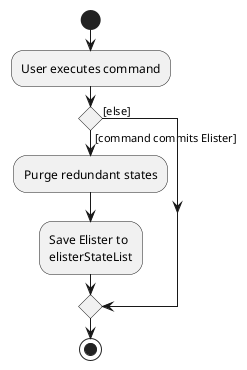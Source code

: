 @startuml
start
:User executes command;

'Since the beta syntax does not support placing the condition outside the
'diamond we place it as the true branch instead.

if () then ([command commits Elister])
    :Purge redundant states;
    :Save Elister to
    elisterStateList;
else ([else])
endif
stop
@enduml
